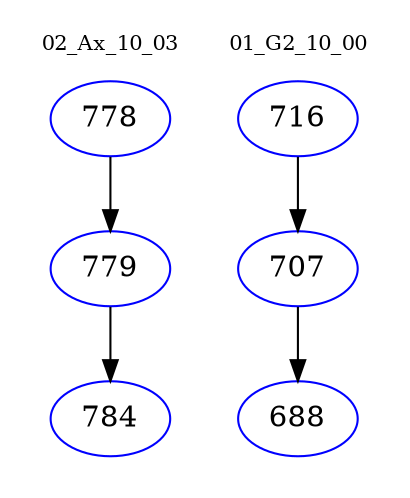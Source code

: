 digraph{
subgraph cluster_0 {
color = white
label = "02_Ax_10_03";
fontsize=10;
T0_778 [label="778", color="blue"]
T0_778 -> T0_779 [color="black"]
T0_779 [label="779", color="blue"]
T0_779 -> T0_784 [color="black"]
T0_784 [label="784", color="blue"]
}
subgraph cluster_1 {
color = white
label = "01_G2_10_00";
fontsize=10;
T1_716 [label="716", color="blue"]
T1_716 -> T1_707 [color="black"]
T1_707 [label="707", color="blue"]
T1_707 -> T1_688 [color="black"]
T1_688 [label="688", color="blue"]
}
}
